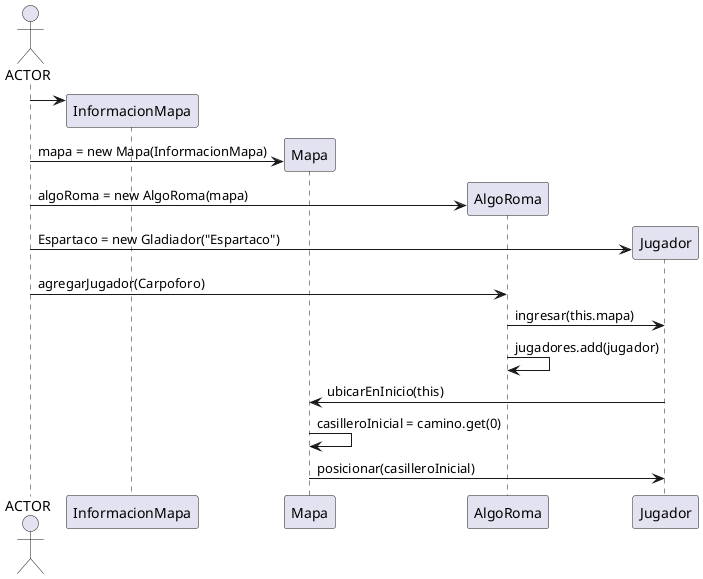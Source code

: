 @startuml

actor ACTOR
create InformacionMapa
ACTOR -> InformacionMapa
create Mapa
ACTOR -> Mapa: mapa = new Mapa(InformacionMapa)

Create AlgoRoma
ACTOR -> AlgoRoma: algoRoma = new AlgoRoma(mapa)

create Jugador
ACTOR -> Jugador: Espartaco = new Gladiador("Espartaco")

ACTOR -> AlgoRoma: agregarJugador(Carpoforo)
AlgoRoma -> Jugador: ingresar(this.mapa)
AlgoRoma -> AlgoRoma: jugadores.add(jugador)

Jugador -> Mapa: ubicarEnInicio(this)
Mapa -> Mapa: casilleroInicial = camino.get(0)
Mapa -> Jugador: posicionar(casilleroInicial)

@enduml